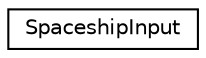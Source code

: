 digraph "Graphical Class Hierarchy"
{
  edge [fontname="Helvetica",fontsize="10",labelfontname="Helvetica",labelfontsize="10"];
  node [fontname="Helvetica",fontsize="10",shape=record];
  rankdir="LR";
  Node0 [label="SpaceshipInput",height=0.2,width=0.4,color="black", fillcolor="white", style="filled",URL="$struct_spaceship_input.html"];
}
